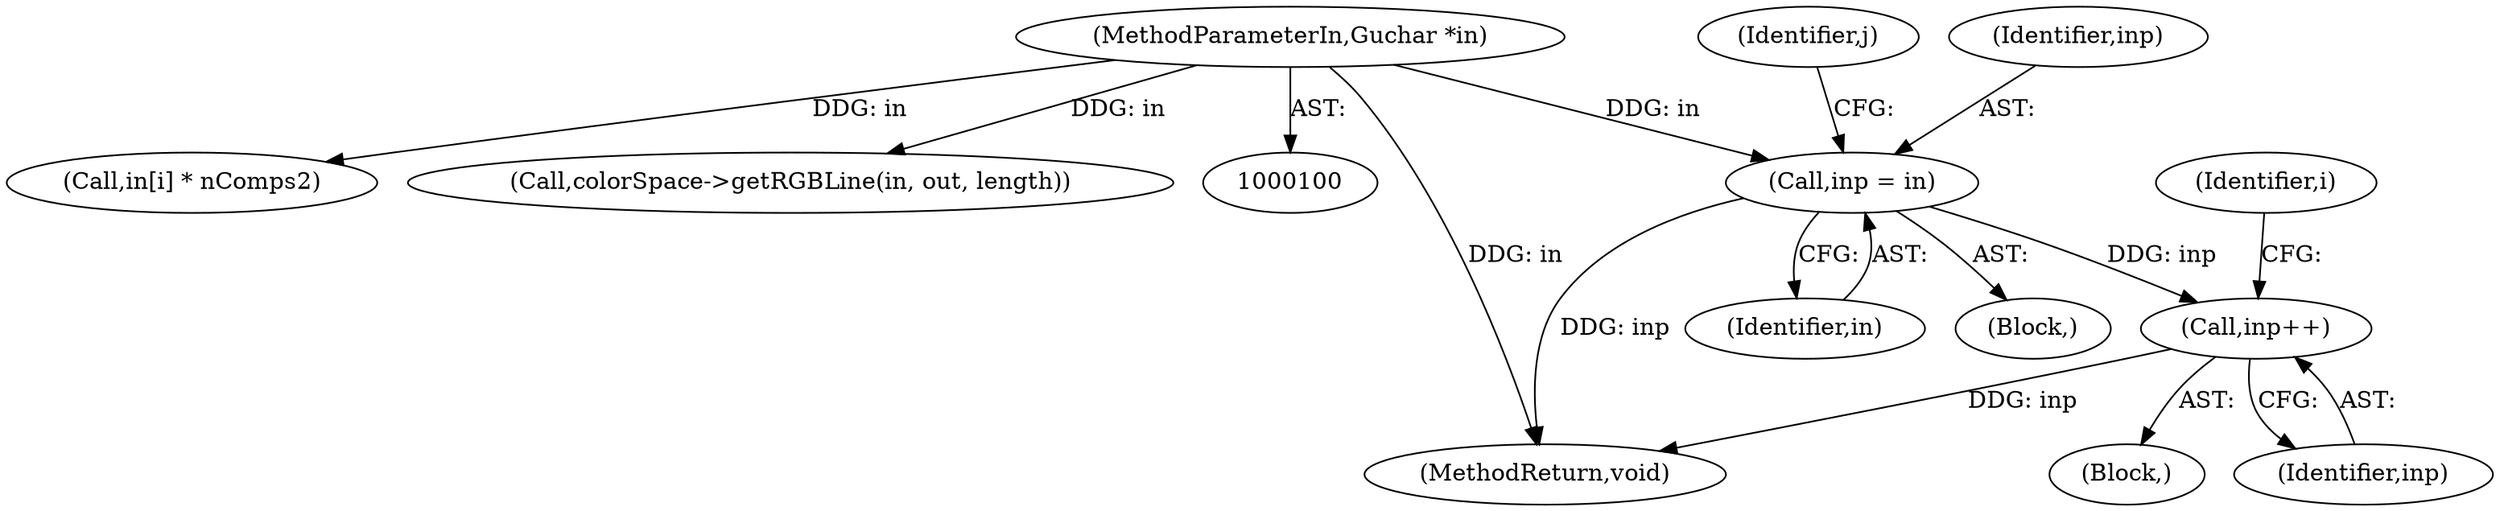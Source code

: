 digraph "0_poppler_7b2d314a61fd0e12f47c62996cb49ec0d1ba747a_7@pointer" {
"1000167" [label="(Call,inp = in)"];
"1000101" [label="(MethodParameterIn,Guchar *in)"];
"1000200" [label="(Call,inp++)"];
"1000172" [label="(Identifier,j)"];
"1000111" [label="(Block,)"];
"1000200" [label="(Call,inp++)"];
"1000168" [label="(Identifier,inp)"];
"1000187" [label="(Identifier,i)"];
"1000167" [label="(Call,inp = in)"];
"1000201" [label="(Identifier,inp)"];
"1000207" [label="(MethodReturn,void)"];
"1000101" [label="(MethodParameterIn,Guchar *in)"];
"1000153" [label="(Call,in[i] * nComps2)"];
"1000202" [label="(Call,colorSpace->getRGBLine(in, out, length))"];
"1000188" [label="(Block,)"];
"1000169" [label="(Identifier,in)"];
"1000167" -> "1000111"  [label="AST: "];
"1000167" -> "1000169"  [label="CFG: "];
"1000168" -> "1000167"  [label="AST: "];
"1000169" -> "1000167"  [label="AST: "];
"1000172" -> "1000167"  [label="CFG: "];
"1000167" -> "1000207"  [label="DDG: inp"];
"1000101" -> "1000167"  [label="DDG: in"];
"1000167" -> "1000200"  [label="DDG: inp"];
"1000101" -> "1000100"  [label="AST: "];
"1000101" -> "1000207"  [label="DDG: in"];
"1000101" -> "1000153"  [label="DDG: in"];
"1000101" -> "1000202"  [label="DDG: in"];
"1000200" -> "1000188"  [label="AST: "];
"1000200" -> "1000201"  [label="CFG: "];
"1000201" -> "1000200"  [label="AST: "];
"1000187" -> "1000200"  [label="CFG: "];
"1000200" -> "1000207"  [label="DDG: inp"];
}
